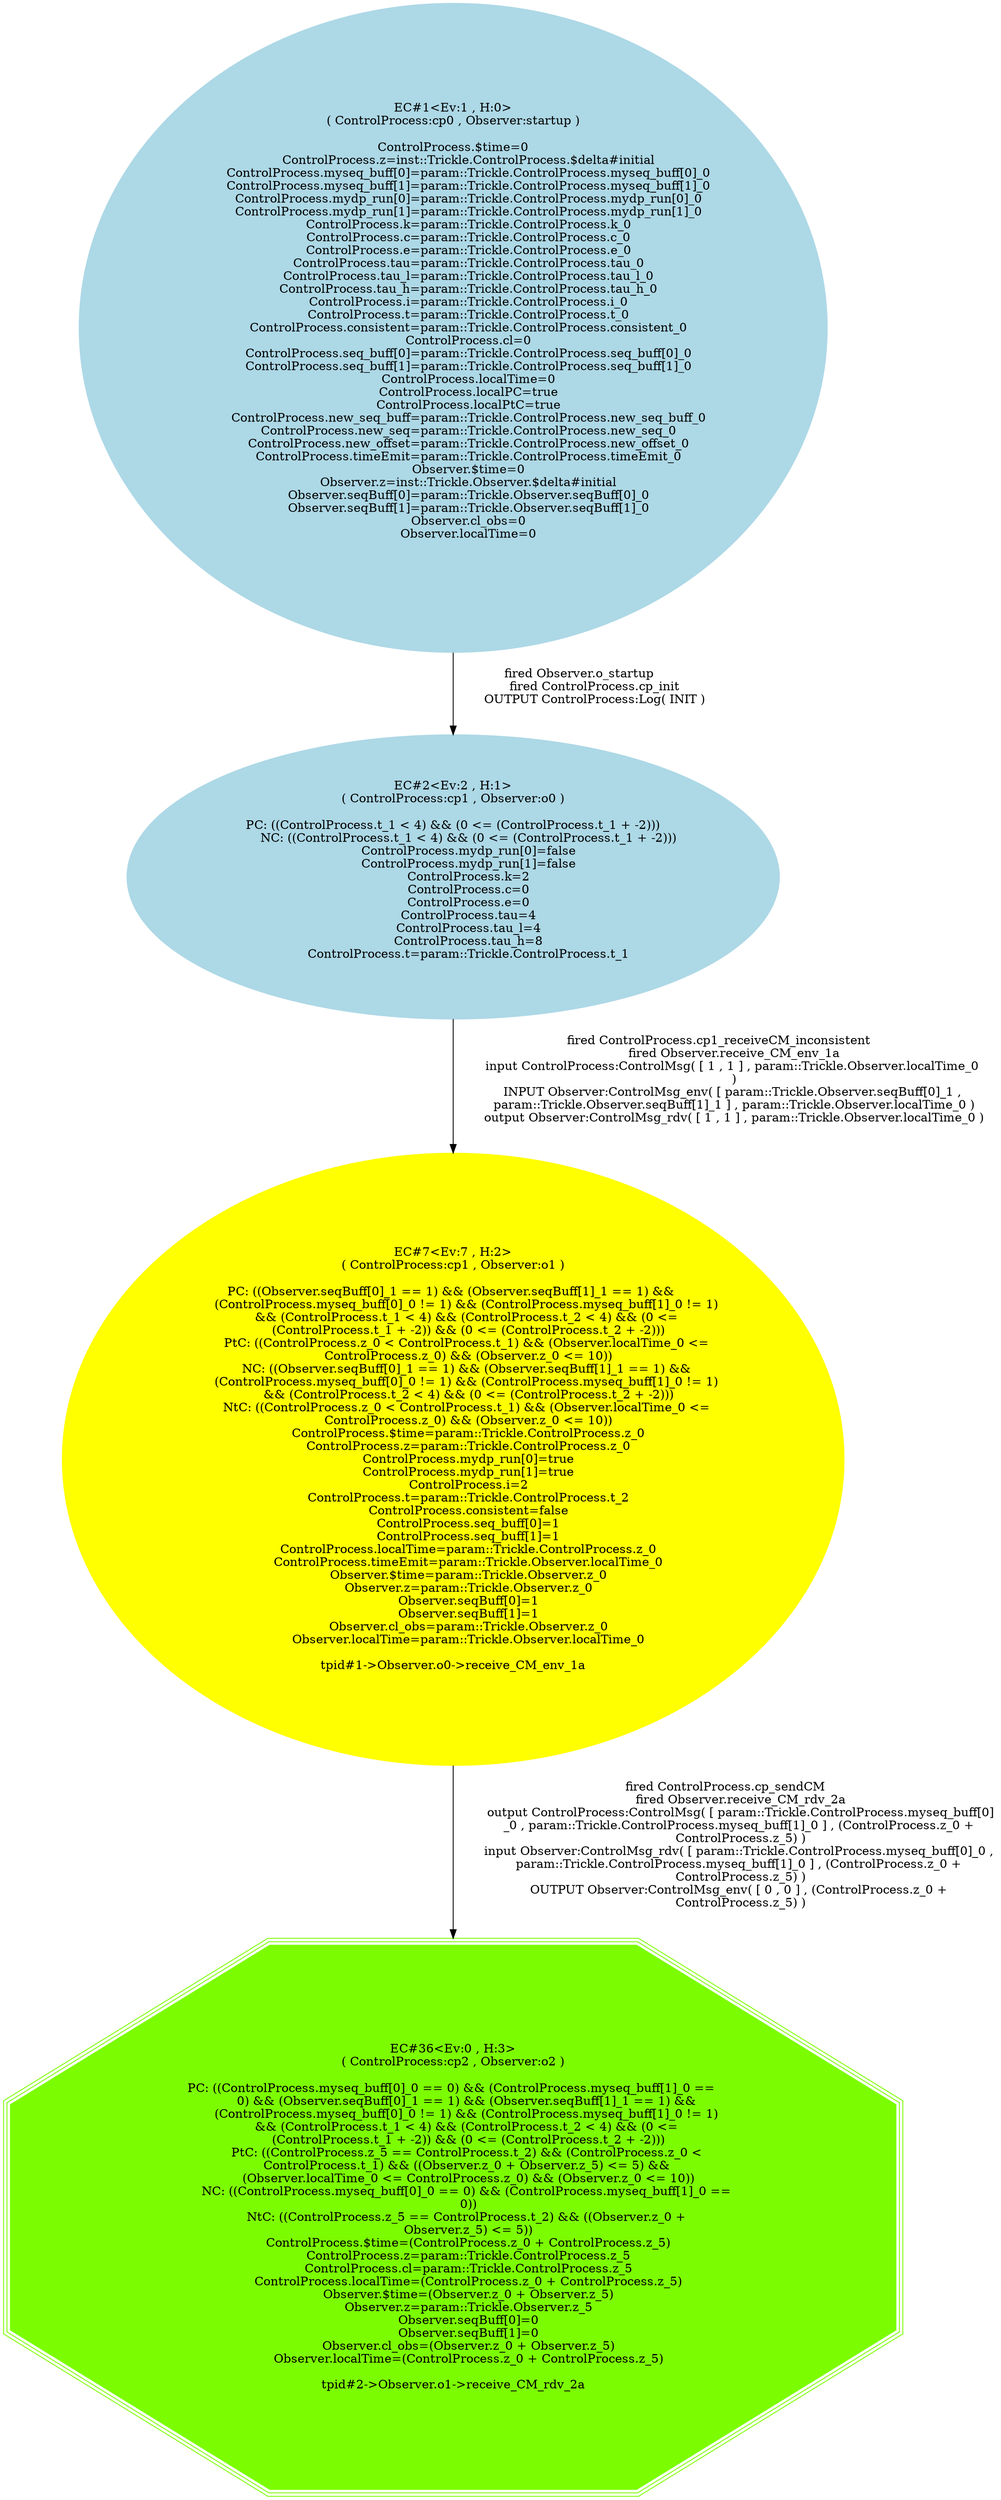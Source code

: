 digraph fscn {
EC1 [
	label="EC#1<Ev:1 , H:0>
( ControlProcess:cp0 , Observer:startup )

ControlProcess.$time=0
	ControlProcess.z=inst::Trickle.ControlProcess.$delta#initial
	ControlProcess.myseq_buff[0]=param::Trickle.ControlProcess.myseq_buff[0]_0
	ControlProcess.myseq_buff[1]=param::Trickle.ControlProcess.myseq_buff[1]_0
	ControlProcess.mydp_run[0]=param::Trickle.ControlProcess.mydp_run[0]_0
	ControlProcess.mydp_run[1]=param::Trickle.ControlProcess.mydp_run[1]_0
	ControlProcess.k=param::Trickle.ControlProcess.k_0
	ControlProcess.c=param::Trickle.ControlProcess.c_0
	ControlProcess.e=param::Trickle.ControlProcess.e_0
	ControlProcess.tau=param::Trickle.ControlProcess.tau_0
	ControlProcess.tau_l=param::Trickle.ControlProcess.tau_l_0
	ControlProcess.tau_h=param::Trickle.ControlProcess.tau_h_0
	ControlProcess.i=param::Trickle.ControlProcess.i_0
	ControlProcess.t=param::Trickle.ControlProcess.t_0
	ControlProcess.consistent=param::Trickle.ControlProcess.consistent_0
	ControlProcess.cl=0
	ControlProcess.seq_buff[0]=param::Trickle.ControlProcess.seq_buff[0]_0
	ControlProcess.seq_buff[1]=param::Trickle.ControlProcess.seq_buff[1]_0
	ControlProcess.localTime=0
	ControlProcess.localPC=true
	ControlProcess.localPtC=true
	ControlProcess.new_seq_buff=param::Trickle.ControlProcess.new_seq_buff_0
	ControlProcess.new_seq=param::Trickle.ControlProcess.new_seq_0
	ControlProcess.new_offset=param::Trickle.ControlProcess.new_offset_0
	ControlProcess.timeEmit=param::Trickle.ControlProcess.timeEmit_0
	Observer.$time=0
	Observer.z=inst::Trickle.Observer.$delta#initial
	Observer.seqBuff[0]=param::Trickle.Observer.seqBuff[0]_0
	Observer.seqBuff[1]=param::Trickle.Observer.seqBuff[1]_0
	Observer.cl_obs=0
	Observer.localTime=0
	"
	color=lightblue
	shape=ellipse
	style=filled
]
EC1 -> EC2 [
	label="fired Observer.o_startup
	fired ControlProcess.cp_init
	OUTPUT ControlProcess:Log( INIT )
	"
]
EC2 [
	label="EC#2<Ev:2 , H:1>
( ControlProcess:cp1 , Observer:o0 )

PC: ((ControlProcess.t_1 < 4) && (0 <= (ControlProcess.t_1 + -2)))
	NC: ((ControlProcess.t_1 < 4) && (0 <= (ControlProcess.t_1 + -2)))
	ControlProcess.mydp_run[0]=false
	ControlProcess.mydp_run[1]=false
	ControlProcess.k=2
	ControlProcess.c=0
	ControlProcess.e=0
	ControlProcess.tau=4
	ControlProcess.tau_l=4
	ControlProcess.tau_h=8
	ControlProcess.t=param::Trickle.ControlProcess.t_1
	"
	color=lightblue
	shape=ellipse
	style=filled
]
EC2 -> EC7 [
	label="fired ControlProcess.cp1_receiveCM_inconsistent
	fired Observer.receive_CM_env_1a
	input ControlProcess:ControlMsg( [ 1 , 1 ] , param::Trickle.Observer.localTime_0 
	)
	INPUT Observer:ControlMsg_env( [ param::Trickle.Observer.seqBuff[0]_1 , 
	param::Trickle.Observer.seqBuff[1]_1 ] , param::Trickle.Observer.localTime_0 )
	output Observer:ControlMsg_rdv( [ 1 , 1 ] , param::Trickle.Observer.localTime_0 )
	"
]
EC7 [
	label="EC#7<Ev:7 , H:2>
( ControlProcess:cp1 , Observer:o1 )

PC: ((Observer.seqBuff[0]_1 == 1) && (Observer.seqBuff[1]_1 == 1) && 
	(ControlProcess.myseq_buff[0]_0 != 1) && (ControlProcess.myseq_buff[1]_0 != 1) 
	&& (ControlProcess.t_1 < 4) && (ControlProcess.t_2 < 4) && (0 <= 
	(ControlProcess.t_1 + -2)) && (0 <= (ControlProcess.t_2 + -2)))
	PtC: ((ControlProcess.z_0 < ControlProcess.t_1) && (Observer.localTime_0 <= 
	ControlProcess.z_0) && (Observer.z_0 <= 10))
	NC: ((Observer.seqBuff[0]_1 == 1) && (Observer.seqBuff[1]_1 == 1) && 
	(ControlProcess.myseq_buff[0]_0 != 1) && (ControlProcess.myseq_buff[1]_0 != 1) 
	&& (ControlProcess.t_2 < 4) && (0 <= (ControlProcess.t_2 + -2)))
	NtC: ((ControlProcess.z_0 < ControlProcess.t_1) && (Observer.localTime_0 <= 
	ControlProcess.z_0) && (Observer.z_0 <= 10))
	ControlProcess.$time=param::Trickle.ControlProcess.z_0
	ControlProcess.z=param::Trickle.ControlProcess.z_0
	ControlProcess.mydp_run[0]=true
	ControlProcess.mydp_run[1]=true
	ControlProcess.i=2
	ControlProcess.t=param::Trickle.ControlProcess.t_2
	ControlProcess.consistent=false
	ControlProcess.seq_buff[0]=1
	ControlProcess.seq_buff[1]=1
	ControlProcess.localTime=param::Trickle.ControlProcess.z_0
	ControlProcess.timeEmit=param::Trickle.Observer.localTime_0
	Observer.$time=param::Trickle.Observer.z_0
	Observer.z=param::Trickle.Observer.z_0
	Observer.seqBuff[0]=1
	Observer.seqBuff[1]=1
	Observer.cl_obs=param::Trickle.Observer.z_0
	Observer.localTime=param::Trickle.Observer.localTime_0
	
tpid#1->Observer.o0->receive_CM_env_1a"
	color=yellow
	shape=ellipse
	style=filled
]
EC7 -> EC36 [
	label="fired ControlProcess.cp_sendCM
	fired Observer.receive_CM_rdv_2a
	output ControlProcess:ControlMsg( [ param::Trickle.ControlProcess.myseq_buff[0]
	_0 , param::Trickle.ControlProcess.myseq_buff[1]_0 ] , (ControlProcess.z_0 + 
	ControlProcess.z_5) )
	input Observer:ControlMsg_rdv( [ param::Trickle.ControlProcess.myseq_buff[0]_0 , 
	param::Trickle.ControlProcess.myseq_buff[1]_0 ] , (ControlProcess.z_0 + 
	ControlProcess.z_5) )
	OUTPUT Observer:ControlMsg_env( [ 0 , 0 ] , (ControlProcess.z_0 + 
	ControlProcess.z_5) )
	"
]
EC36 [
	label="EC#36<Ev:0 , H:3>
( ControlProcess:cp2 , Observer:o2 )

PC: ((ControlProcess.myseq_buff[0]_0 == 0) && (ControlProcess.myseq_buff[1]_0 == 
	0) && (Observer.seqBuff[0]_1 == 1) && (Observer.seqBuff[1]_1 == 1) && 
	(ControlProcess.myseq_buff[0]_0 != 1) && (ControlProcess.myseq_buff[1]_0 != 1) 
	&& (ControlProcess.t_1 < 4) && (ControlProcess.t_2 < 4) && (0 <= 
	(ControlProcess.t_1 + -2)) && (0 <= (ControlProcess.t_2 + -2)))
	PtC: ((ControlProcess.z_5 == ControlProcess.t_2) && (ControlProcess.z_0 < 
	ControlProcess.t_1) && ((Observer.z_0 + Observer.z_5) <= 5) && 
	(Observer.localTime_0 <= ControlProcess.z_0) && (Observer.z_0 <= 10))
	NC: ((ControlProcess.myseq_buff[0]_0 == 0) && (ControlProcess.myseq_buff[1]_0 == 
	0))
	NtC: ((ControlProcess.z_5 == ControlProcess.t_2) && ((Observer.z_0 + 
	Observer.z_5) <= 5))
	ControlProcess.$time=(ControlProcess.z_0 + ControlProcess.z_5)
	ControlProcess.z=param::Trickle.ControlProcess.z_5
	ControlProcess.cl=param::Trickle.ControlProcess.z_5
	ControlProcess.localTime=(ControlProcess.z_0 + ControlProcess.z_5)
	Observer.$time=(Observer.z_0 + Observer.z_5)
	Observer.z=param::Trickle.Observer.z_5
	Observer.seqBuff[0]=0
	Observer.seqBuff[1]=0
	Observer.cl_obs=(Observer.z_0 + Observer.z_5)
	Observer.localTime=(ControlProcess.z_0 + ControlProcess.z_5)
	
tpid#2->Observer.o1->receive_CM_rdv_2a"
	color=lawngreen
	shape=tripleoctagon
	style=filled
]
}